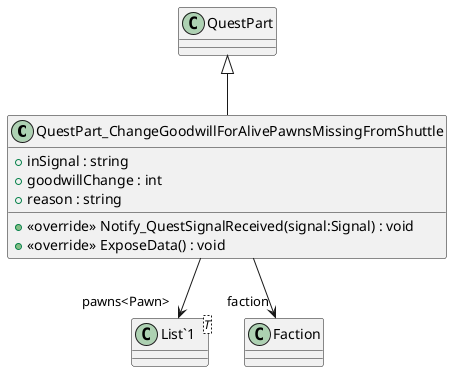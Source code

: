 @startuml
class QuestPart_ChangeGoodwillForAlivePawnsMissingFromShuttle {
    + inSignal : string
    + goodwillChange : int
    + reason : string
    + <<override>> Notify_QuestSignalReceived(signal:Signal) : void
    + <<override>> ExposeData() : void
}
class "List`1"<T> {
}
QuestPart <|-- QuestPart_ChangeGoodwillForAlivePawnsMissingFromShuttle
QuestPart_ChangeGoodwillForAlivePawnsMissingFromShuttle --> "pawns<Pawn>" "List`1"
QuestPart_ChangeGoodwillForAlivePawnsMissingFromShuttle --> "faction" Faction
@enduml
